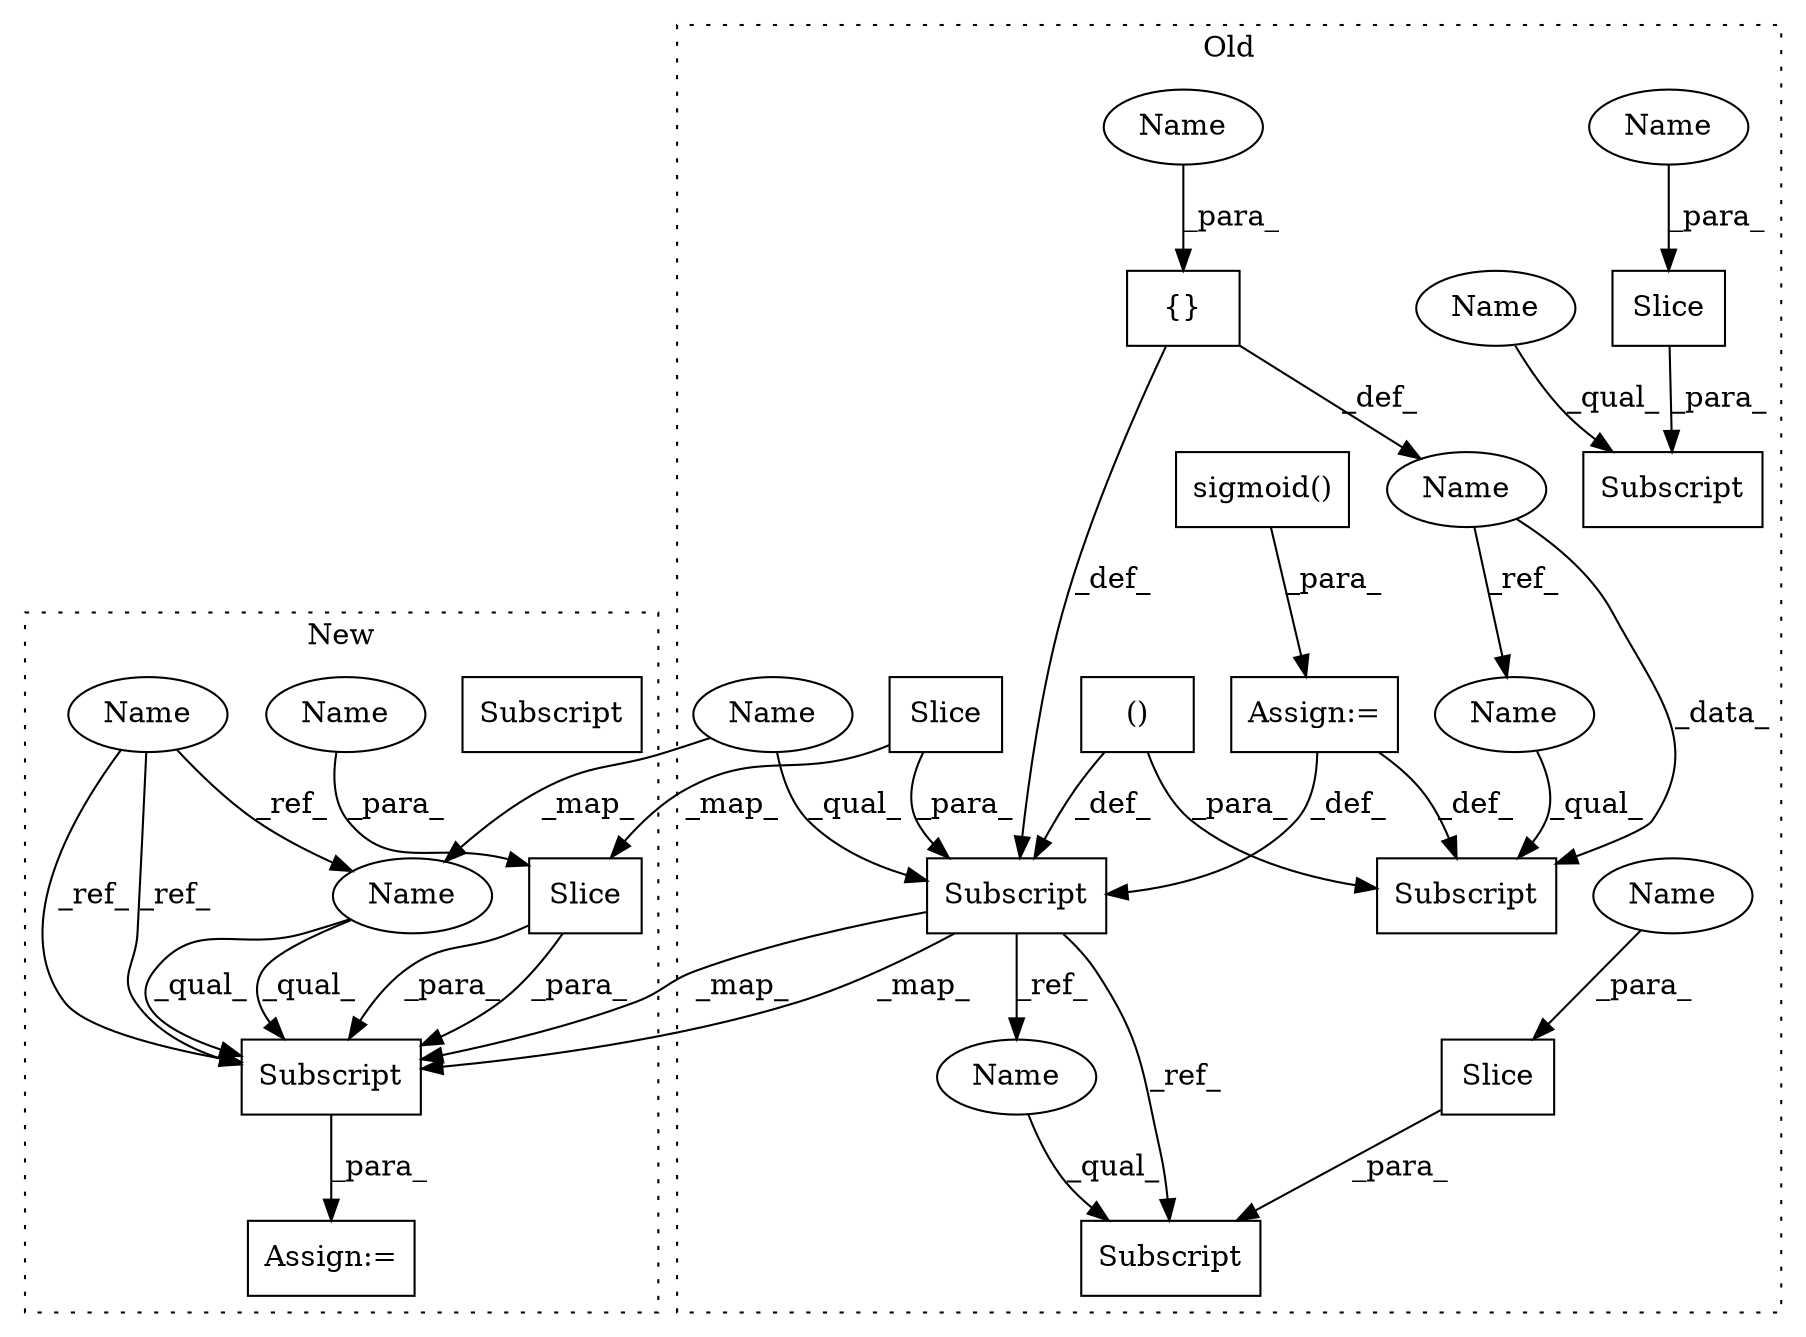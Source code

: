 digraph G {
subgraph cluster0 {
1 [label="Slice" a="80" s="7364" l="4" shape="box"];
4 [label="Subscript" a="63" s="7349,0" l="20,0" shape="box"];
5 [label="()" a="54" s="7265" l="3" shape="box"];
6 [label="Subscript" a="63" s="7247,0" l="22,0" shape="box"];
7 [label="{}" a="59" s="7206,7213" l="1,0" shape="box"];
9 [label="Subscript" a="63" s="7772,0" l="20,0" shape="box"];
11 [label="Subscript" a="63" s="7420,0" l="20,0" shape="box"];
12 [label="sigmoid()" a="75" s="7272,7293" l="14,1" shape="box"];
13 [label="Name" a="87" s="7175" l="16" shape="ellipse"];
14 [label="Slice" a="80" s="7435" l="4" shape="box"];
15 [label="Assign:=" a="68" s="7269" l="3" shape="box"];
16 [label="Slice" a="80" s="7787" l="4" shape="box"];
20 [label="Name" a="87" s="7772" l="14" shape="ellipse"];
21 [label="Name" a="87" s="7420" l="14" shape="ellipse"];
22 [label="Name" a="87" s="7349" l="14" shape="ellipse"];
23 [label="Name" a="87" s="7247" l="16" shape="ellipse"];
24 [label="Name" a="87" s="7788" l="3" shape="ellipse"];
25 [label="Name" a="87" s="7436" l="3" shape="ellipse"];
26 [label="Name" a="87" s="7207" l="3" shape="ellipse"];
label = "Old";
style="dotted";
}
subgraph cluster1 {
2 [label="Slice" a="80" s="6627" l="4" shape="box"];
3 [label="Subscript" a="63" s="6612,0" l="20,0" shape="box"];
8 [label="Name" a="87" s="6520" l="3" shape="ellipse"];
10 [label="Name" a="87" s="6444" l="14" shape="ellipse"];
17 [label="Assign:=" a="68" s="6609" l="3" shape="box"];
18 [label="Name" a="87" s="6612" l="14" shape="ellipse"];
19 [label="Subscript" a="63" s="6612,0" l="20,0" shape="box"];
label = "New";
style="dotted";
}
1 -> 2 [label="_map_"];
1 -> 4 [label="_para_"];
2 -> 19 [label="_para_"];
2 -> 19 [label="_para_"];
4 -> 19 [label="_map_"];
4 -> 9 [label="_ref_"];
4 -> 19 [label="_map_"];
4 -> 20 [label="_ref_"];
5 -> 6 [label="_para_"];
5 -> 4 [label="_def_"];
7 -> 4 [label="_def_"];
7 -> 13 [label="_def_"];
8 -> 2 [label="_para_"];
10 -> 18 [label="_ref_"];
10 -> 19 [label="_ref_"];
10 -> 19 [label="_ref_"];
12 -> 15 [label="_para_"];
13 -> 6 [label="_data_"];
13 -> 23 [label="_ref_"];
14 -> 11 [label="_para_"];
15 -> 4 [label="_def_"];
15 -> 6 [label="_def_"];
16 -> 9 [label="_para_"];
18 -> 19 [label="_qual_"];
18 -> 19 [label="_qual_"];
19 -> 17 [label="_para_"];
20 -> 9 [label="_qual_"];
21 -> 11 [label="_qual_"];
22 -> 4 [label="_qual_"];
22 -> 18 [label="_map_"];
23 -> 6 [label="_qual_"];
24 -> 16 [label="_para_"];
25 -> 14 [label="_para_"];
26 -> 7 [label="_para_"];
}